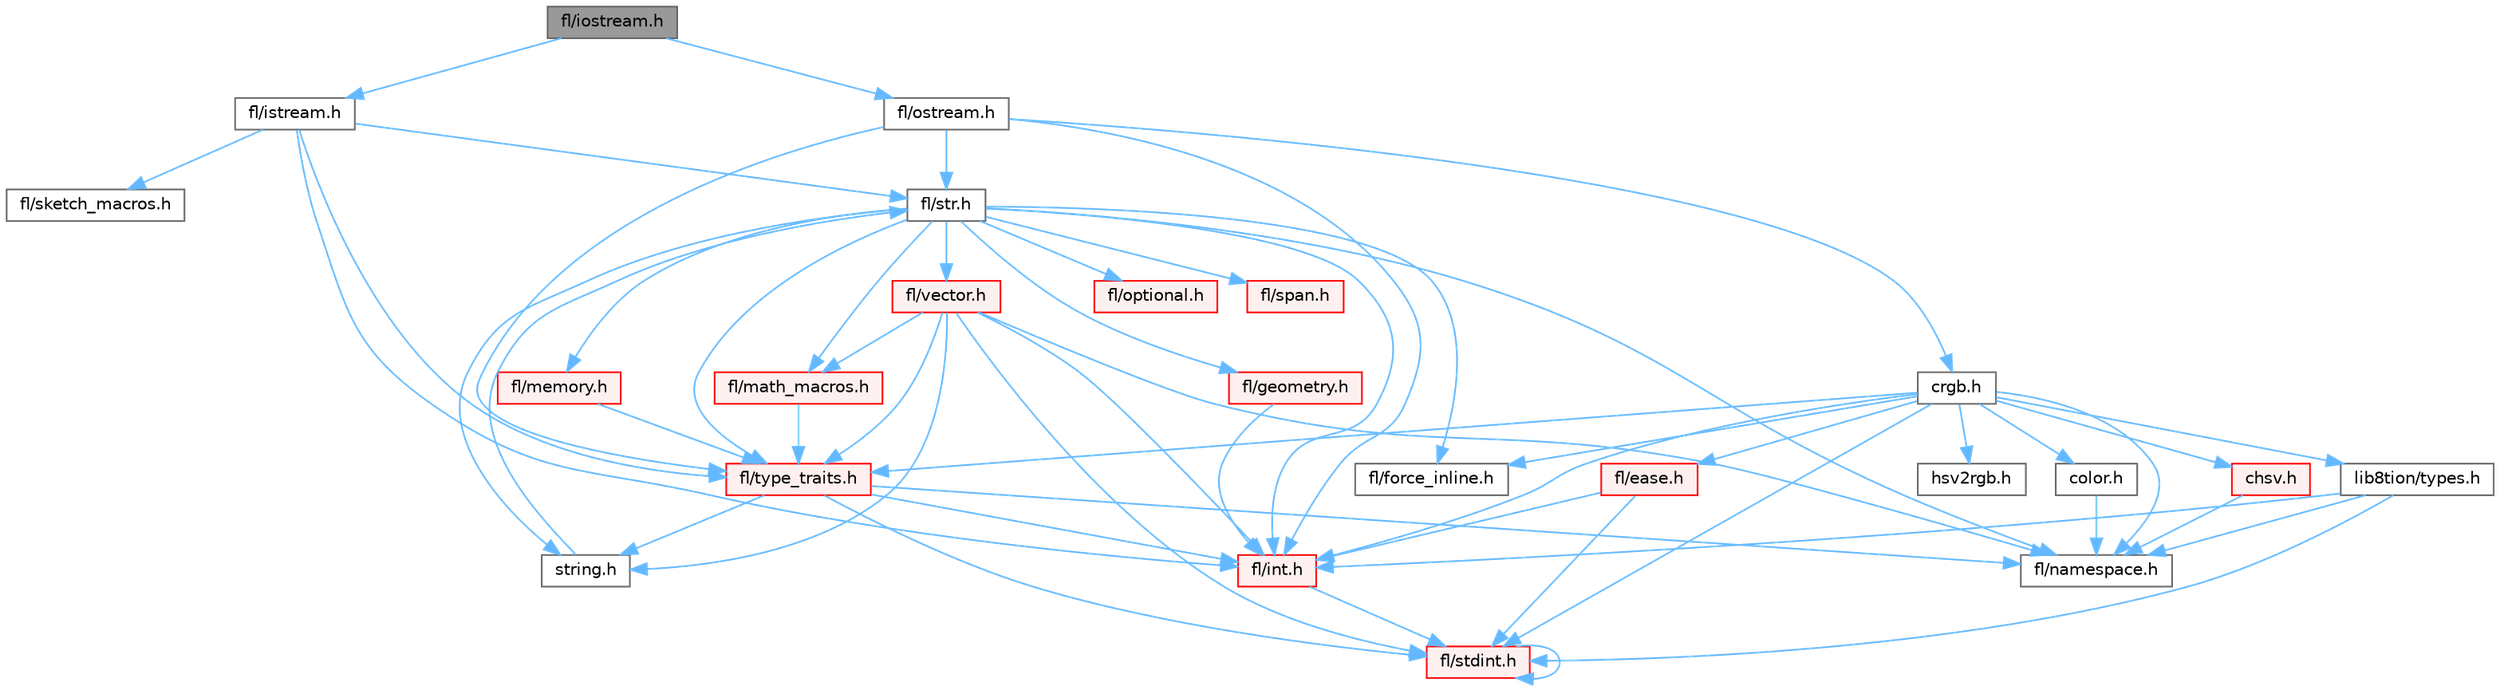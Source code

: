digraph "fl/iostream.h"
{
 // INTERACTIVE_SVG=YES
 // LATEX_PDF_SIZE
  bgcolor="transparent";
  edge [fontname=Helvetica,fontsize=10,labelfontname=Helvetica,labelfontsize=10];
  node [fontname=Helvetica,fontsize=10,shape=box,height=0.2,width=0.4];
  Node1 [id="Node000001",label="fl/iostream.h",height=0.2,width=0.4,color="gray40", fillcolor="grey60", style="filled", fontcolor="black",tooltip=" "];
  Node1 -> Node2 [id="edge1_Node000001_Node000002",color="steelblue1",style="solid",tooltip=" "];
  Node2 [id="Node000002",label="fl/ostream.h",height=0.2,width=0.4,color="grey40", fillcolor="white", style="filled",URL="$dc/d64/ostream_8h.html",tooltip=" "];
  Node2 -> Node3 [id="edge2_Node000002_Node000003",color="steelblue1",style="solid",tooltip=" "];
  Node3 [id="Node000003",label="fl/str.h",height=0.2,width=0.4,color="grey40", fillcolor="white", style="filled",URL="$d1/d93/str_8h.html",tooltip=" "];
  Node3 -> Node4 [id="edge3_Node000003_Node000004",color="steelblue1",style="solid",tooltip=" "];
  Node4 [id="Node000004",label="fl/int.h",height=0.2,width=0.4,color="red", fillcolor="#FFF0F0", style="filled",URL="$d3/d7e/int_8h.html",tooltip=" "];
  Node4 -> Node5 [id="edge4_Node000004_Node000005",color="steelblue1",style="solid",tooltip=" "];
  Node5 [id="Node000005",label="fl/stdint.h",height=0.2,width=0.4,color="red", fillcolor="#FFF0F0", style="filled",URL="$df/dd8/stdint_8h.html",tooltip=" "];
  Node5 -> Node5 [id="edge5_Node000005_Node000005",color="steelblue1",style="solid",tooltip=" "];
  Node3 -> Node8 [id="edge6_Node000003_Node000008",color="steelblue1",style="solid",tooltip=" "];
  Node8 [id="Node000008",label="string.h",height=0.2,width=0.4,color="grey40", fillcolor="white", style="filled",URL="$da/d66/string_8h.html",tooltip=" "];
  Node8 -> Node3 [id="edge7_Node000008_Node000003",color="steelblue1",style="solid",tooltip=" "];
  Node3 -> Node9 [id="edge8_Node000003_Node000009",color="steelblue1",style="solid",tooltip=" "];
  Node9 [id="Node000009",label="fl/geometry.h",height=0.2,width=0.4,color="red", fillcolor="#FFF0F0", style="filled",URL="$d4/d67/geometry_8h.html",tooltip=" "];
  Node9 -> Node4 [id="edge9_Node000009_Node000004",color="steelblue1",style="solid",tooltip=" "];
  Node3 -> Node15 [id="edge10_Node000003_Node000015",color="steelblue1",style="solid",tooltip=" "];
  Node15 [id="Node000015",label="fl/math_macros.h",height=0.2,width=0.4,color="red", fillcolor="#FFF0F0", style="filled",URL="$d8/db8/math__macros_8h.html",tooltip=" "];
  Node15 -> Node17 [id="edge11_Node000015_Node000017",color="steelblue1",style="solid",tooltip=" "];
  Node17 [id="Node000017",label="fl/type_traits.h",height=0.2,width=0.4,color="red", fillcolor="#FFF0F0", style="filled",URL="$df/d63/type__traits_8h.html",tooltip=" "];
  Node17 -> Node8 [id="edge12_Node000017_Node000008",color="steelblue1",style="solid",tooltip=" "];
  Node17 -> Node5 [id="edge13_Node000017_Node000005",color="steelblue1",style="solid",tooltip=" "];
  Node17 -> Node18 [id="edge14_Node000017_Node000018",color="steelblue1",style="solid",tooltip=" "];
  Node18 [id="Node000018",label="fl/namespace.h",height=0.2,width=0.4,color="grey40", fillcolor="white", style="filled",URL="$df/d2a/namespace_8h.html",tooltip="Implements the FastLED namespace macros."];
  Node17 -> Node4 [id="edge15_Node000017_Node000004",color="steelblue1",style="solid",tooltip=" "];
  Node3 -> Node18 [id="edge16_Node000003_Node000018",color="steelblue1",style="solid",tooltip=" "];
  Node3 -> Node20 [id="edge17_Node000003_Node000020",color="steelblue1",style="solid",tooltip=" "];
  Node20 [id="Node000020",label="fl/memory.h",height=0.2,width=0.4,color="red", fillcolor="#FFF0F0", style="filled",URL="$dc/d18/memory_8h.html",tooltip=" "];
  Node20 -> Node17 [id="edge18_Node000020_Node000017",color="steelblue1",style="solid",tooltip=" "];
  Node3 -> Node46 [id="edge19_Node000003_Node000046",color="steelblue1",style="solid",tooltip=" "];
  Node46 [id="Node000046",label="fl/optional.h",height=0.2,width=0.4,color="red", fillcolor="#FFF0F0", style="filled",URL="$dc/d62/optional_8h.html",tooltip=" "];
  Node3 -> Node17 [id="edge20_Node000003_Node000017",color="steelblue1",style="solid",tooltip=" "];
  Node3 -> Node47 [id="edge21_Node000003_Node000047",color="steelblue1",style="solid",tooltip=" "];
  Node47 [id="Node000047",label="fl/vector.h",height=0.2,width=0.4,color="red", fillcolor="#FFF0F0", style="filled",URL="$d6/d68/vector_8h.html",tooltip=" "];
  Node47 -> Node5 [id="edge22_Node000047_Node000005",color="steelblue1",style="solid",tooltip=" "];
  Node47 -> Node4 [id="edge23_Node000047_Node000004",color="steelblue1",style="solid",tooltip=" "];
  Node47 -> Node8 [id="edge24_Node000047_Node000008",color="steelblue1",style="solid",tooltip=" "];
  Node47 -> Node15 [id="edge25_Node000047_Node000015",color="steelblue1",style="solid",tooltip=" "];
  Node47 -> Node18 [id="edge26_Node000047_Node000018",color="steelblue1",style="solid",tooltip=" "];
  Node47 -> Node17 [id="edge27_Node000047_Node000017",color="steelblue1",style="solid",tooltip=" "];
  Node3 -> Node50 [id="edge28_Node000003_Node000050",color="steelblue1",style="solid",tooltip=" "];
  Node50 [id="Node000050",label="fl/span.h",height=0.2,width=0.4,color="red", fillcolor="#FFF0F0", style="filled",URL="$d4/d7a/span_8h.html",tooltip=" "];
  Node3 -> Node13 [id="edge29_Node000003_Node000013",color="steelblue1",style="solid",tooltip=" "];
  Node13 [id="Node000013",label="fl/force_inline.h",height=0.2,width=0.4,color="grey40", fillcolor="white", style="filled",URL="$d4/d64/force__inline_8h.html",tooltip=" "];
  Node2 -> Node4 [id="edge30_Node000002_Node000004",color="steelblue1",style="solid",tooltip=" "];
  Node2 -> Node17 [id="edge31_Node000002_Node000017",color="steelblue1",style="solid",tooltip=" "];
  Node2 -> Node52 [id="edge32_Node000002_Node000052",color="steelblue1",style="solid",tooltip=" "];
  Node52 [id="Node000052",label="crgb.h",height=0.2,width=0.4,color="grey40", fillcolor="white", style="filled",URL="$db/dd1/crgb_8h.html",tooltip="Defines the red, green, and blue (RGB) pixel struct."];
  Node52 -> Node5 [id="edge33_Node000052_Node000005",color="steelblue1",style="solid",tooltip=" "];
  Node52 -> Node4 [id="edge34_Node000052_Node000004",color="steelblue1",style="solid",tooltip=" "];
  Node52 -> Node53 [id="edge35_Node000052_Node000053",color="steelblue1",style="solid",tooltip=" "];
  Node53 [id="Node000053",label="chsv.h",height=0.2,width=0.4,color="red", fillcolor="#FFF0F0", style="filled",URL="$d8/dd0/chsv_8h.html",tooltip="Defines the hue, saturation, and value (HSV) pixel struct."];
  Node53 -> Node18 [id="edge36_Node000053_Node000018",color="steelblue1",style="solid",tooltip=" "];
  Node52 -> Node18 [id="edge37_Node000052_Node000018",color="steelblue1",style="solid",tooltip=" "];
  Node52 -> Node55 [id="edge38_Node000052_Node000055",color="steelblue1",style="solid",tooltip=" "];
  Node55 [id="Node000055",label="color.h",height=0.2,width=0.4,color="grey40", fillcolor="white", style="filled",URL="$d2/d6b/src_2color_8h.html",tooltip="Contains definitions for color correction and temperature."];
  Node55 -> Node18 [id="edge39_Node000055_Node000018",color="steelblue1",style="solid",tooltip=" "];
  Node52 -> Node56 [id="edge40_Node000052_Node000056",color="steelblue1",style="solid",tooltip=" "];
  Node56 [id="Node000056",label="lib8tion/types.h",height=0.2,width=0.4,color="grey40", fillcolor="white", style="filled",URL="$d9/ddf/lib8tion_2types_8h.html",tooltip="Defines fractional types used for lib8tion functions."];
  Node56 -> Node5 [id="edge41_Node000056_Node000005",color="steelblue1",style="solid",tooltip=" "];
  Node56 -> Node4 [id="edge42_Node000056_Node000004",color="steelblue1",style="solid",tooltip=" "];
  Node56 -> Node18 [id="edge43_Node000056_Node000018",color="steelblue1",style="solid",tooltip=" "];
  Node52 -> Node13 [id="edge44_Node000052_Node000013",color="steelblue1",style="solid",tooltip=" "];
  Node52 -> Node17 [id="edge45_Node000052_Node000017",color="steelblue1",style="solid",tooltip=" "];
  Node52 -> Node57 [id="edge46_Node000052_Node000057",color="steelblue1",style="solid",tooltip=" "];
  Node57 [id="Node000057",label="hsv2rgb.h",height=0.2,width=0.4,color="grey40", fillcolor="white", style="filled",URL="$de/d9a/hsv2rgb_8h.html",tooltip="Functions to convert from the HSV colorspace to the RGB colorspace."];
  Node52 -> Node58 [id="edge47_Node000052_Node000058",color="steelblue1",style="solid",tooltip=" "];
  Node58 [id="Node000058",label="fl/ease.h",height=0.2,width=0.4,color="red", fillcolor="#FFF0F0", style="filled",URL="$db/d19/ease_8h.html",tooltip=" "];
  Node58 -> Node5 [id="edge48_Node000058_Node000005",color="steelblue1",style="solid",tooltip=" "];
  Node58 -> Node4 [id="edge49_Node000058_Node000004",color="steelblue1",style="solid",tooltip=" "];
  Node1 -> Node60 [id="edge50_Node000001_Node000060",color="steelblue1",style="solid",tooltip=" "];
  Node60 [id="Node000060",label="fl/istream.h",height=0.2,width=0.4,color="grey40", fillcolor="white", style="filled",URL="$db/dc9/istream_8h.html",tooltip=" "];
  Node60 -> Node3 [id="edge51_Node000060_Node000003",color="steelblue1",style="solid",tooltip=" "];
  Node60 -> Node17 [id="edge52_Node000060_Node000017",color="steelblue1",style="solid",tooltip=" "];
  Node60 -> Node61 [id="edge53_Node000060_Node000061",color="steelblue1",style="solid",tooltip=" "];
  Node61 [id="Node000061",label="fl/sketch_macros.h",height=0.2,width=0.4,color="grey40", fillcolor="white", style="filled",URL="$d1/dbc/sketch__macros_8h.html",tooltip=" "];
  Node60 -> Node4 [id="edge54_Node000060_Node000004",color="steelblue1",style="solid",tooltip=" "];
}
